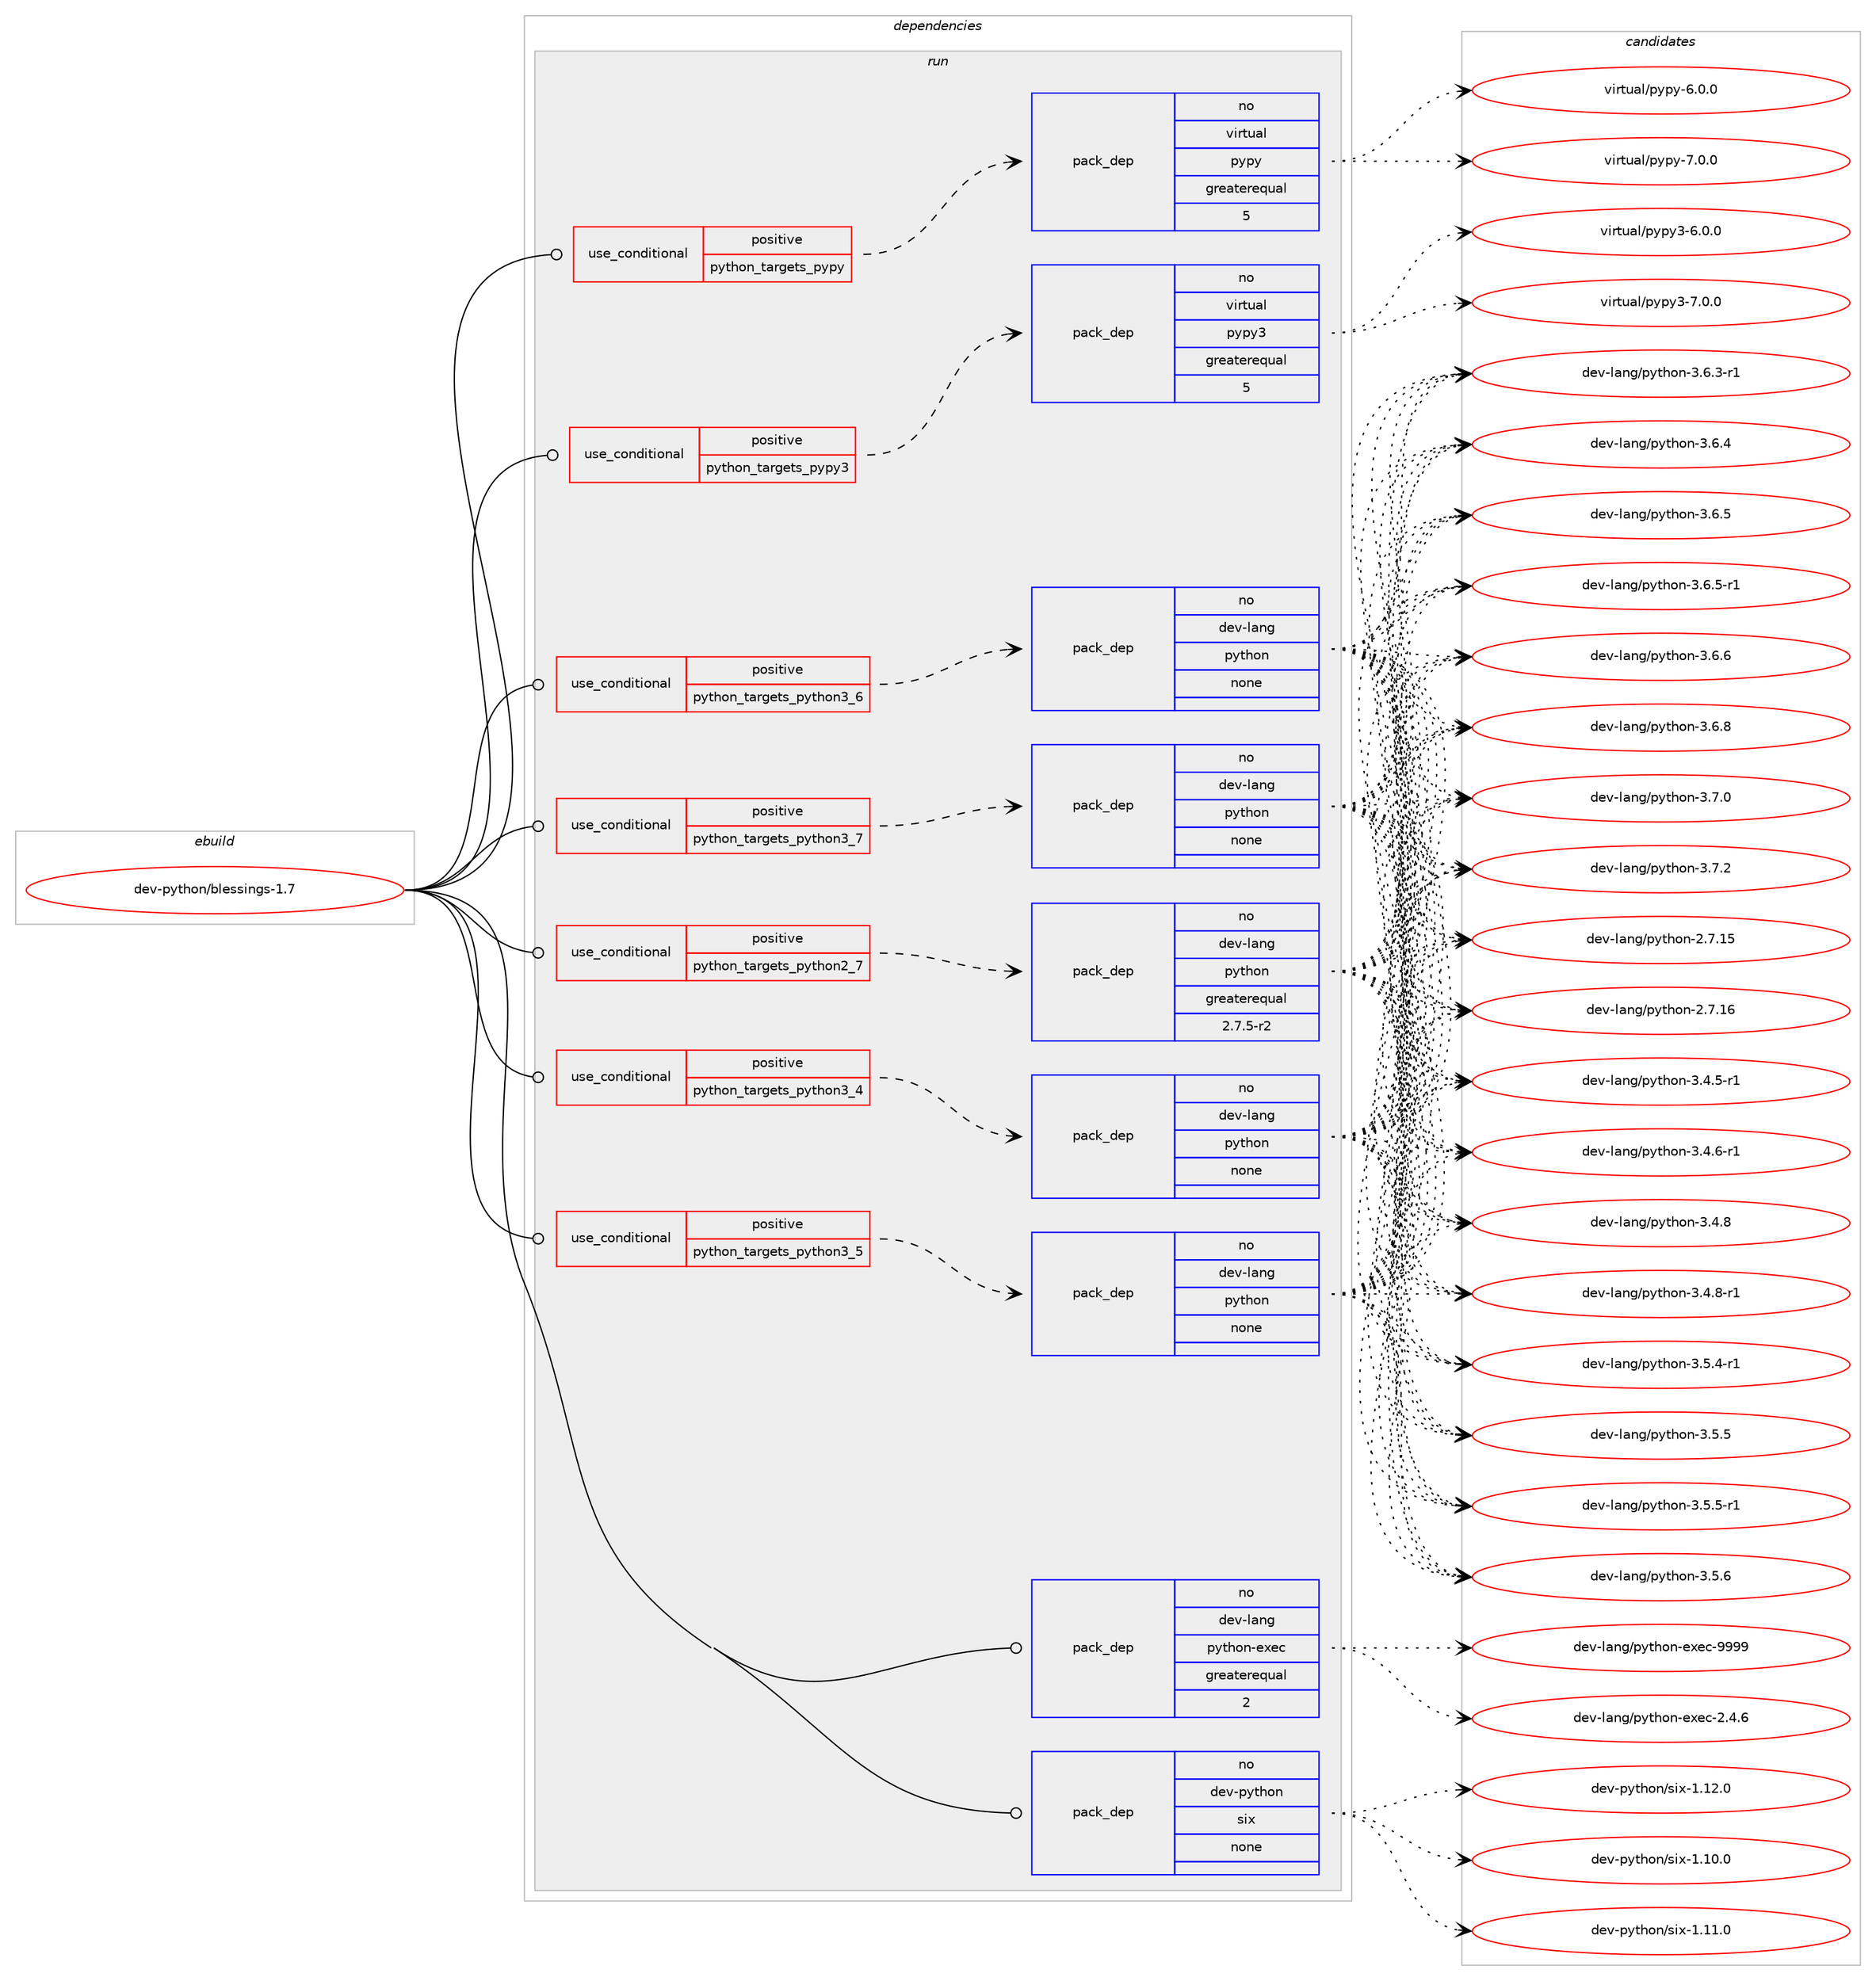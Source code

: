 digraph prolog {

# *************
# Graph options
# *************

newrank=true;
concentrate=true;
compound=true;
graph [rankdir=LR,fontname=Helvetica,fontsize=10,ranksep=1.5];#, ranksep=2.5, nodesep=0.2];
edge  [arrowhead=vee];
node  [fontname=Helvetica,fontsize=10];

# **********
# The ebuild
# **********

subgraph cluster_leftcol {
color=gray;
rank=same;
label=<<i>ebuild</i>>;
id [label="dev-python/blessings-1.7", color=red, width=4, href="../dev-python/blessings-1.7.svg"];
}

# ****************
# The dependencies
# ****************

subgraph cluster_midcol {
color=gray;
label=<<i>dependencies</i>>;
subgraph cluster_compile {
fillcolor="#eeeeee";
style=filled;
label=<<i>compile</i>>;
}
subgraph cluster_compileandrun {
fillcolor="#eeeeee";
style=filled;
label=<<i>compile and run</i>>;
}
subgraph cluster_run {
fillcolor="#eeeeee";
style=filled;
label=<<i>run</i>>;
subgraph cond371733 {
dependency1401350 [label=<<TABLE BORDER="0" CELLBORDER="1" CELLSPACING="0" CELLPADDING="4"><TR><TD ROWSPAN="3" CELLPADDING="10">use_conditional</TD></TR><TR><TD>positive</TD></TR><TR><TD>python_targets_pypy</TD></TR></TABLE>>, shape=none, color=red];
subgraph pack1006389 {
dependency1401351 [label=<<TABLE BORDER="0" CELLBORDER="1" CELLSPACING="0" CELLPADDING="4" WIDTH="220"><TR><TD ROWSPAN="6" CELLPADDING="30">pack_dep</TD></TR><TR><TD WIDTH="110">no</TD></TR><TR><TD>virtual</TD></TR><TR><TD>pypy</TD></TR><TR><TD>greaterequal</TD></TR><TR><TD>5</TD></TR></TABLE>>, shape=none, color=blue];
}
dependency1401350:e -> dependency1401351:w [weight=20,style="dashed",arrowhead="vee"];
}
id:e -> dependency1401350:w [weight=20,style="solid",arrowhead="odot"];
subgraph cond371734 {
dependency1401352 [label=<<TABLE BORDER="0" CELLBORDER="1" CELLSPACING="0" CELLPADDING="4"><TR><TD ROWSPAN="3" CELLPADDING="10">use_conditional</TD></TR><TR><TD>positive</TD></TR><TR><TD>python_targets_pypy3</TD></TR></TABLE>>, shape=none, color=red];
subgraph pack1006390 {
dependency1401353 [label=<<TABLE BORDER="0" CELLBORDER="1" CELLSPACING="0" CELLPADDING="4" WIDTH="220"><TR><TD ROWSPAN="6" CELLPADDING="30">pack_dep</TD></TR><TR><TD WIDTH="110">no</TD></TR><TR><TD>virtual</TD></TR><TR><TD>pypy3</TD></TR><TR><TD>greaterequal</TD></TR><TR><TD>5</TD></TR></TABLE>>, shape=none, color=blue];
}
dependency1401352:e -> dependency1401353:w [weight=20,style="dashed",arrowhead="vee"];
}
id:e -> dependency1401352:w [weight=20,style="solid",arrowhead="odot"];
subgraph cond371735 {
dependency1401354 [label=<<TABLE BORDER="0" CELLBORDER="1" CELLSPACING="0" CELLPADDING="4"><TR><TD ROWSPAN="3" CELLPADDING="10">use_conditional</TD></TR><TR><TD>positive</TD></TR><TR><TD>python_targets_python2_7</TD></TR></TABLE>>, shape=none, color=red];
subgraph pack1006391 {
dependency1401355 [label=<<TABLE BORDER="0" CELLBORDER="1" CELLSPACING="0" CELLPADDING="4" WIDTH="220"><TR><TD ROWSPAN="6" CELLPADDING="30">pack_dep</TD></TR><TR><TD WIDTH="110">no</TD></TR><TR><TD>dev-lang</TD></TR><TR><TD>python</TD></TR><TR><TD>greaterequal</TD></TR><TR><TD>2.7.5-r2</TD></TR></TABLE>>, shape=none, color=blue];
}
dependency1401354:e -> dependency1401355:w [weight=20,style="dashed",arrowhead="vee"];
}
id:e -> dependency1401354:w [weight=20,style="solid",arrowhead="odot"];
subgraph cond371736 {
dependency1401356 [label=<<TABLE BORDER="0" CELLBORDER="1" CELLSPACING="0" CELLPADDING="4"><TR><TD ROWSPAN="3" CELLPADDING="10">use_conditional</TD></TR><TR><TD>positive</TD></TR><TR><TD>python_targets_python3_4</TD></TR></TABLE>>, shape=none, color=red];
subgraph pack1006392 {
dependency1401357 [label=<<TABLE BORDER="0" CELLBORDER="1" CELLSPACING="0" CELLPADDING="4" WIDTH="220"><TR><TD ROWSPAN="6" CELLPADDING="30">pack_dep</TD></TR><TR><TD WIDTH="110">no</TD></TR><TR><TD>dev-lang</TD></TR><TR><TD>python</TD></TR><TR><TD>none</TD></TR><TR><TD></TD></TR></TABLE>>, shape=none, color=blue];
}
dependency1401356:e -> dependency1401357:w [weight=20,style="dashed",arrowhead="vee"];
}
id:e -> dependency1401356:w [weight=20,style="solid",arrowhead="odot"];
subgraph cond371737 {
dependency1401358 [label=<<TABLE BORDER="0" CELLBORDER="1" CELLSPACING="0" CELLPADDING="4"><TR><TD ROWSPAN="3" CELLPADDING="10">use_conditional</TD></TR><TR><TD>positive</TD></TR><TR><TD>python_targets_python3_5</TD></TR></TABLE>>, shape=none, color=red];
subgraph pack1006393 {
dependency1401359 [label=<<TABLE BORDER="0" CELLBORDER="1" CELLSPACING="0" CELLPADDING="4" WIDTH="220"><TR><TD ROWSPAN="6" CELLPADDING="30">pack_dep</TD></TR><TR><TD WIDTH="110">no</TD></TR><TR><TD>dev-lang</TD></TR><TR><TD>python</TD></TR><TR><TD>none</TD></TR><TR><TD></TD></TR></TABLE>>, shape=none, color=blue];
}
dependency1401358:e -> dependency1401359:w [weight=20,style="dashed",arrowhead="vee"];
}
id:e -> dependency1401358:w [weight=20,style="solid",arrowhead="odot"];
subgraph cond371738 {
dependency1401360 [label=<<TABLE BORDER="0" CELLBORDER="1" CELLSPACING="0" CELLPADDING="4"><TR><TD ROWSPAN="3" CELLPADDING="10">use_conditional</TD></TR><TR><TD>positive</TD></TR><TR><TD>python_targets_python3_6</TD></TR></TABLE>>, shape=none, color=red];
subgraph pack1006394 {
dependency1401361 [label=<<TABLE BORDER="0" CELLBORDER="1" CELLSPACING="0" CELLPADDING="4" WIDTH="220"><TR><TD ROWSPAN="6" CELLPADDING="30">pack_dep</TD></TR><TR><TD WIDTH="110">no</TD></TR><TR><TD>dev-lang</TD></TR><TR><TD>python</TD></TR><TR><TD>none</TD></TR><TR><TD></TD></TR></TABLE>>, shape=none, color=blue];
}
dependency1401360:e -> dependency1401361:w [weight=20,style="dashed",arrowhead="vee"];
}
id:e -> dependency1401360:w [weight=20,style="solid",arrowhead="odot"];
subgraph cond371739 {
dependency1401362 [label=<<TABLE BORDER="0" CELLBORDER="1" CELLSPACING="0" CELLPADDING="4"><TR><TD ROWSPAN="3" CELLPADDING="10">use_conditional</TD></TR><TR><TD>positive</TD></TR><TR><TD>python_targets_python3_7</TD></TR></TABLE>>, shape=none, color=red];
subgraph pack1006395 {
dependency1401363 [label=<<TABLE BORDER="0" CELLBORDER="1" CELLSPACING="0" CELLPADDING="4" WIDTH="220"><TR><TD ROWSPAN="6" CELLPADDING="30">pack_dep</TD></TR><TR><TD WIDTH="110">no</TD></TR><TR><TD>dev-lang</TD></TR><TR><TD>python</TD></TR><TR><TD>none</TD></TR><TR><TD></TD></TR></TABLE>>, shape=none, color=blue];
}
dependency1401362:e -> dependency1401363:w [weight=20,style="dashed",arrowhead="vee"];
}
id:e -> dependency1401362:w [weight=20,style="solid",arrowhead="odot"];
subgraph pack1006396 {
dependency1401364 [label=<<TABLE BORDER="0" CELLBORDER="1" CELLSPACING="0" CELLPADDING="4" WIDTH="220"><TR><TD ROWSPAN="6" CELLPADDING="30">pack_dep</TD></TR><TR><TD WIDTH="110">no</TD></TR><TR><TD>dev-lang</TD></TR><TR><TD>python-exec</TD></TR><TR><TD>greaterequal</TD></TR><TR><TD>2</TD></TR></TABLE>>, shape=none, color=blue];
}
id:e -> dependency1401364:w [weight=20,style="solid",arrowhead="odot"];
subgraph pack1006397 {
dependency1401365 [label=<<TABLE BORDER="0" CELLBORDER="1" CELLSPACING="0" CELLPADDING="4" WIDTH="220"><TR><TD ROWSPAN="6" CELLPADDING="30">pack_dep</TD></TR><TR><TD WIDTH="110">no</TD></TR><TR><TD>dev-python</TD></TR><TR><TD>six</TD></TR><TR><TD>none</TD></TR><TR><TD></TD></TR></TABLE>>, shape=none, color=blue];
}
id:e -> dependency1401365:w [weight=20,style="solid",arrowhead="odot"];
}
}

# **************
# The candidates
# **************

subgraph cluster_choices {
rank=same;
color=gray;
label=<<i>candidates</i>>;

subgraph choice1006389 {
color=black;
nodesep=1;
choice1181051141161179710847112121112121455446484648 [label="virtual/pypy-6.0.0", color=red, width=4,href="../virtual/pypy-6.0.0.svg"];
choice1181051141161179710847112121112121455546484648 [label="virtual/pypy-7.0.0", color=red, width=4,href="../virtual/pypy-7.0.0.svg"];
dependency1401351:e -> choice1181051141161179710847112121112121455446484648:w [style=dotted,weight="100"];
dependency1401351:e -> choice1181051141161179710847112121112121455546484648:w [style=dotted,weight="100"];
}
subgraph choice1006390 {
color=black;
nodesep=1;
choice118105114116117971084711212111212151455446484648 [label="virtual/pypy3-6.0.0", color=red, width=4,href="../virtual/pypy3-6.0.0.svg"];
choice118105114116117971084711212111212151455546484648 [label="virtual/pypy3-7.0.0", color=red, width=4,href="../virtual/pypy3-7.0.0.svg"];
dependency1401353:e -> choice118105114116117971084711212111212151455446484648:w [style=dotted,weight="100"];
dependency1401353:e -> choice118105114116117971084711212111212151455546484648:w [style=dotted,weight="100"];
}
subgraph choice1006391 {
color=black;
nodesep=1;
choice10010111845108971101034711212111610411111045504655464953 [label="dev-lang/python-2.7.15", color=red, width=4,href="../dev-lang/python-2.7.15.svg"];
choice10010111845108971101034711212111610411111045504655464954 [label="dev-lang/python-2.7.16", color=red, width=4,href="../dev-lang/python-2.7.16.svg"];
choice1001011184510897110103471121211161041111104551465246534511449 [label="dev-lang/python-3.4.5-r1", color=red, width=4,href="../dev-lang/python-3.4.5-r1.svg"];
choice1001011184510897110103471121211161041111104551465246544511449 [label="dev-lang/python-3.4.6-r1", color=red, width=4,href="../dev-lang/python-3.4.6-r1.svg"];
choice100101118451089711010347112121116104111110455146524656 [label="dev-lang/python-3.4.8", color=red, width=4,href="../dev-lang/python-3.4.8.svg"];
choice1001011184510897110103471121211161041111104551465246564511449 [label="dev-lang/python-3.4.8-r1", color=red, width=4,href="../dev-lang/python-3.4.8-r1.svg"];
choice1001011184510897110103471121211161041111104551465346524511449 [label="dev-lang/python-3.5.4-r1", color=red, width=4,href="../dev-lang/python-3.5.4-r1.svg"];
choice100101118451089711010347112121116104111110455146534653 [label="dev-lang/python-3.5.5", color=red, width=4,href="../dev-lang/python-3.5.5.svg"];
choice1001011184510897110103471121211161041111104551465346534511449 [label="dev-lang/python-3.5.5-r1", color=red, width=4,href="../dev-lang/python-3.5.5-r1.svg"];
choice100101118451089711010347112121116104111110455146534654 [label="dev-lang/python-3.5.6", color=red, width=4,href="../dev-lang/python-3.5.6.svg"];
choice1001011184510897110103471121211161041111104551465446514511449 [label="dev-lang/python-3.6.3-r1", color=red, width=4,href="../dev-lang/python-3.6.3-r1.svg"];
choice100101118451089711010347112121116104111110455146544652 [label="dev-lang/python-3.6.4", color=red, width=4,href="../dev-lang/python-3.6.4.svg"];
choice100101118451089711010347112121116104111110455146544653 [label="dev-lang/python-3.6.5", color=red, width=4,href="../dev-lang/python-3.6.5.svg"];
choice1001011184510897110103471121211161041111104551465446534511449 [label="dev-lang/python-3.6.5-r1", color=red, width=4,href="../dev-lang/python-3.6.5-r1.svg"];
choice100101118451089711010347112121116104111110455146544654 [label="dev-lang/python-3.6.6", color=red, width=4,href="../dev-lang/python-3.6.6.svg"];
choice100101118451089711010347112121116104111110455146544656 [label="dev-lang/python-3.6.8", color=red, width=4,href="../dev-lang/python-3.6.8.svg"];
choice100101118451089711010347112121116104111110455146554648 [label="dev-lang/python-3.7.0", color=red, width=4,href="../dev-lang/python-3.7.0.svg"];
choice100101118451089711010347112121116104111110455146554650 [label="dev-lang/python-3.7.2", color=red, width=4,href="../dev-lang/python-3.7.2.svg"];
dependency1401355:e -> choice10010111845108971101034711212111610411111045504655464953:w [style=dotted,weight="100"];
dependency1401355:e -> choice10010111845108971101034711212111610411111045504655464954:w [style=dotted,weight="100"];
dependency1401355:e -> choice1001011184510897110103471121211161041111104551465246534511449:w [style=dotted,weight="100"];
dependency1401355:e -> choice1001011184510897110103471121211161041111104551465246544511449:w [style=dotted,weight="100"];
dependency1401355:e -> choice100101118451089711010347112121116104111110455146524656:w [style=dotted,weight="100"];
dependency1401355:e -> choice1001011184510897110103471121211161041111104551465246564511449:w [style=dotted,weight="100"];
dependency1401355:e -> choice1001011184510897110103471121211161041111104551465346524511449:w [style=dotted,weight="100"];
dependency1401355:e -> choice100101118451089711010347112121116104111110455146534653:w [style=dotted,weight="100"];
dependency1401355:e -> choice1001011184510897110103471121211161041111104551465346534511449:w [style=dotted,weight="100"];
dependency1401355:e -> choice100101118451089711010347112121116104111110455146534654:w [style=dotted,weight="100"];
dependency1401355:e -> choice1001011184510897110103471121211161041111104551465446514511449:w [style=dotted,weight="100"];
dependency1401355:e -> choice100101118451089711010347112121116104111110455146544652:w [style=dotted,weight="100"];
dependency1401355:e -> choice100101118451089711010347112121116104111110455146544653:w [style=dotted,weight="100"];
dependency1401355:e -> choice1001011184510897110103471121211161041111104551465446534511449:w [style=dotted,weight="100"];
dependency1401355:e -> choice100101118451089711010347112121116104111110455146544654:w [style=dotted,weight="100"];
dependency1401355:e -> choice100101118451089711010347112121116104111110455146544656:w [style=dotted,weight="100"];
dependency1401355:e -> choice100101118451089711010347112121116104111110455146554648:w [style=dotted,weight="100"];
dependency1401355:e -> choice100101118451089711010347112121116104111110455146554650:w [style=dotted,weight="100"];
}
subgraph choice1006392 {
color=black;
nodesep=1;
choice10010111845108971101034711212111610411111045504655464953 [label="dev-lang/python-2.7.15", color=red, width=4,href="../dev-lang/python-2.7.15.svg"];
choice10010111845108971101034711212111610411111045504655464954 [label="dev-lang/python-2.7.16", color=red, width=4,href="../dev-lang/python-2.7.16.svg"];
choice1001011184510897110103471121211161041111104551465246534511449 [label="dev-lang/python-3.4.5-r1", color=red, width=4,href="../dev-lang/python-3.4.5-r1.svg"];
choice1001011184510897110103471121211161041111104551465246544511449 [label="dev-lang/python-3.4.6-r1", color=red, width=4,href="../dev-lang/python-3.4.6-r1.svg"];
choice100101118451089711010347112121116104111110455146524656 [label="dev-lang/python-3.4.8", color=red, width=4,href="../dev-lang/python-3.4.8.svg"];
choice1001011184510897110103471121211161041111104551465246564511449 [label="dev-lang/python-3.4.8-r1", color=red, width=4,href="../dev-lang/python-3.4.8-r1.svg"];
choice1001011184510897110103471121211161041111104551465346524511449 [label="dev-lang/python-3.5.4-r1", color=red, width=4,href="../dev-lang/python-3.5.4-r1.svg"];
choice100101118451089711010347112121116104111110455146534653 [label="dev-lang/python-3.5.5", color=red, width=4,href="../dev-lang/python-3.5.5.svg"];
choice1001011184510897110103471121211161041111104551465346534511449 [label="dev-lang/python-3.5.5-r1", color=red, width=4,href="../dev-lang/python-3.5.5-r1.svg"];
choice100101118451089711010347112121116104111110455146534654 [label="dev-lang/python-3.5.6", color=red, width=4,href="../dev-lang/python-3.5.6.svg"];
choice1001011184510897110103471121211161041111104551465446514511449 [label="dev-lang/python-3.6.3-r1", color=red, width=4,href="../dev-lang/python-3.6.3-r1.svg"];
choice100101118451089711010347112121116104111110455146544652 [label="dev-lang/python-3.6.4", color=red, width=4,href="../dev-lang/python-3.6.4.svg"];
choice100101118451089711010347112121116104111110455146544653 [label="dev-lang/python-3.6.5", color=red, width=4,href="../dev-lang/python-3.6.5.svg"];
choice1001011184510897110103471121211161041111104551465446534511449 [label="dev-lang/python-3.6.5-r1", color=red, width=4,href="../dev-lang/python-3.6.5-r1.svg"];
choice100101118451089711010347112121116104111110455146544654 [label="dev-lang/python-3.6.6", color=red, width=4,href="../dev-lang/python-3.6.6.svg"];
choice100101118451089711010347112121116104111110455146544656 [label="dev-lang/python-3.6.8", color=red, width=4,href="../dev-lang/python-3.6.8.svg"];
choice100101118451089711010347112121116104111110455146554648 [label="dev-lang/python-3.7.0", color=red, width=4,href="../dev-lang/python-3.7.0.svg"];
choice100101118451089711010347112121116104111110455146554650 [label="dev-lang/python-3.7.2", color=red, width=4,href="../dev-lang/python-3.7.2.svg"];
dependency1401357:e -> choice10010111845108971101034711212111610411111045504655464953:w [style=dotted,weight="100"];
dependency1401357:e -> choice10010111845108971101034711212111610411111045504655464954:w [style=dotted,weight="100"];
dependency1401357:e -> choice1001011184510897110103471121211161041111104551465246534511449:w [style=dotted,weight="100"];
dependency1401357:e -> choice1001011184510897110103471121211161041111104551465246544511449:w [style=dotted,weight="100"];
dependency1401357:e -> choice100101118451089711010347112121116104111110455146524656:w [style=dotted,weight="100"];
dependency1401357:e -> choice1001011184510897110103471121211161041111104551465246564511449:w [style=dotted,weight="100"];
dependency1401357:e -> choice1001011184510897110103471121211161041111104551465346524511449:w [style=dotted,weight="100"];
dependency1401357:e -> choice100101118451089711010347112121116104111110455146534653:w [style=dotted,weight="100"];
dependency1401357:e -> choice1001011184510897110103471121211161041111104551465346534511449:w [style=dotted,weight="100"];
dependency1401357:e -> choice100101118451089711010347112121116104111110455146534654:w [style=dotted,weight="100"];
dependency1401357:e -> choice1001011184510897110103471121211161041111104551465446514511449:w [style=dotted,weight="100"];
dependency1401357:e -> choice100101118451089711010347112121116104111110455146544652:w [style=dotted,weight="100"];
dependency1401357:e -> choice100101118451089711010347112121116104111110455146544653:w [style=dotted,weight="100"];
dependency1401357:e -> choice1001011184510897110103471121211161041111104551465446534511449:w [style=dotted,weight="100"];
dependency1401357:e -> choice100101118451089711010347112121116104111110455146544654:w [style=dotted,weight="100"];
dependency1401357:e -> choice100101118451089711010347112121116104111110455146544656:w [style=dotted,weight="100"];
dependency1401357:e -> choice100101118451089711010347112121116104111110455146554648:w [style=dotted,weight="100"];
dependency1401357:e -> choice100101118451089711010347112121116104111110455146554650:w [style=dotted,weight="100"];
}
subgraph choice1006393 {
color=black;
nodesep=1;
choice10010111845108971101034711212111610411111045504655464953 [label="dev-lang/python-2.7.15", color=red, width=4,href="../dev-lang/python-2.7.15.svg"];
choice10010111845108971101034711212111610411111045504655464954 [label="dev-lang/python-2.7.16", color=red, width=4,href="../dev-lang/python-2.7.16.svg"];
choice1001011184510897110103471121211161041111104551465246534511449 [label="dev-lang/python-3.4.5-r1", color=red, width=4,href="../dev-lang/python-3.4.5-r1.svg"];
choice1001011184510897110103471121211161041111104551465246544511449 [label="dev-lang/python-3.4.6-r1", color=red, width=4,href="../dev-lang/python-3.4.6-r1.svg"];
choice100101118451089711010347112121116104111110455146524656 [label="dev-lang/python-3.4.8", color=red, width=4,href="../dev-lang/python-3.4.8.svg"];
choice1001011184510897110103471121211161041111104551465246564511449 [label="dev-lang/python-3.4.8-r1", color=red, width=4,href="../dev-lang/python-3.4.8-r1.svg"];
choice1001011184510897110103471121211161041111104551465346524511449 [label="dev-lang/python-3.5.4-r1", color=red, width=4,href="../dev-lang/python-3.5.4-r1.svg"];
choice100101118451089711010347112121116104111110455146534653 [label="dev-lang/python-3.5.5", color=red, width=4,href="../dev-lang/python-3.5.5.svg"];
choice1001011184510897110103471121211161041111104551465346534511449 [label="dev-lang/python-3.5.5-r1", color=red, width=4,href="../dev-lang/python-3.5.5-r1.svg"];
choice100101118451089711010347112121116104111110455146534654 [label="dev-lang/python-3.5.6", color=red, width=4,href="../dev-lang/python-3.5.6.svg"];
choice1001011184510897110103471121211161041111104551465446514511449 [label="dev-lang/python-3.6.3-r1", color=red, width=4,href="../dev-lang/python-3.6.3-r1.svg"];
choice100101118451089711010347112121116104111110455146544652 [label="dev-lang/python-3.6.4", color=red, width=4,href="../dev-lang/python-3.6.4.svg"];
choice100101118451089711010347112121116104111110455146544653 [label="dev-lang/python-3.6.5", color=red, width=4,href="../dev-lang/python-3.6.5.svg"];
choice1001011184510897110103471121211161041111104551465446534511449 [label="dev-lang/python-3.6.5-r1", color=red, width=4,href="../dev-lang/python-3.6.5-r1.svg"];
choice100101118451089711010347112121116104111110455146544654 [label="dev-lang/python-3.6.6", color=red, width=4,href="../dev-lang/python-3.6.6.svg"];
choice100101118451089711010347112121116104111110455146544656 [label="dev-lang/python-3.6.8", color=red, width=4,href="../dev-lang/python-3.6.8.svg"];
choice100101118451089711010347112121116104111110455146554648 [label="dev-lang/python-3.7.0", color=red, width=4,href="../dev-lang/python-3.7.0.svg"];
choice100101118451089711010347112121116104111110455146554650 [label="dev-lang/python-3.7.2", color=red, width=4,href="../dev-lang/python-3.7.2.svg"];
dependency1401359:e -> choice10010111845108971101034711212111610411111045504655464953:w [style=dotted,weight="100"];
dependency1401359:e -> choice10010111845108971101034711212111610411111045504655464954:w [style=dotted,weight="100"];
dependency1401359:e -> choice1001011184510897110103471121211161041111104551465246534511449:w [style=dotted,weight="100"];
dependency1401359:e -> choice1001011184510897110103471121211161041111104551465246544511449:w [style=dotted,weight="100"];
dependency1401359:e -> choice100101118451089711010347112121116104111110455146524656:w [style=dotted,weight="100"];
dependency1401359:e -> choice1001011184510897110103471121211161041111104551465246564511449:w [style=dotted,weight="100"];
dependency1401359:e -> choice1001011184510897110103471121211161041111104551465346524511449:w [style=dotted,weight="100"];
dependency1401359:e -> choice100101118451089711010347112121116104111110455146534653:w [style=dotted,weight="100"];
dependency1401359:e -> choice1001011184510897110103471121211161041111104551465346534511449:w [style=dotted,weight="100"];
dependency1401359:e -> choice100101118451089711010347112121116104111110455146534654:w [style=dotted,weight="100"];
dependency1401359:e -> choice1001011184510897110103471121211161041111104551465446514511449:w [style=dotted,weight="100"];
dependency1401359:e -> choice100101118451089711010347112121116104111110455146544652:w [style=dotted,weight="100"];
dependency1401359:e -> choice100101118451089711010347112121116104111110455146544653:w [style=dotted,weight="100"];
dependency1401359:e -> choice1001011184510897110103471121211161041111104551465446534511449:w [style=dotted,weight="100"];
dependency1401359:e -> choice100101118451089711010347112121116104111110455146544654:w [style=dotted,weight="100"];
dependency1401359:e -> choice100101118451089711010347112121116104111110455146544656:w [style=dotted,weight="100"];
dependency1401359:e -> choice100101118451089711010347112121116104111110455146554648:w [style=dotted,weight="100"];
dependency1401359:e -> choice100101118451089711010347112121116104111110455146554650:w [style=dotted,weight="100"];
}
subgraph choice1006394 {
color=black;
nodesep=1;
choice10010111845108971101034711212111610411111045504655464953 [label="dev-lang/python-2.7.15", color=red, width=4,href="../dev-lang/python-2.7.15.svg"];
choice10010111845108971101034711212111610411111045504655464954 [label="dev-lang/python-2.7.16", color=red, width=4,href="../dev-lang/python-2.7.16.svg"];
choice1001011184510897110103471121211161041111104551465246534511449 [label="dev-lang/python-3.4.5-r1", color=red, width=4,href="../dev-lang/python-3.4.5-r1.svg"];
choice1001011184510897110103471121211161041111104551465246544511449 [label="dev-lang/python-3.4.6-r1", color=red, width=4,href="../dev-lang/python-3.4.6-r1.svg"];
choice100101118451089711010347112121116104111110455146524656 [label="dev-lang/python-3.4.8", color=red, width=4,href="../dev-lang/python-3.4.8.svg"];
choice1001011184510897110103471121211161041111104551465246564511449 [label="dev-lang/python-3.4.8-r1", color=red, width=4,href="../dev-lang/python-3.4.8-r1.svg"];
choice1001011184510897110103471121211161041111104551465346524511449 [label="dev-lang/python-3.5.4-r1", color=red, width=4,href="../dev-lang/python-3.5.4-r1.svg"];
choice100101118451089711010347112121116104111110455146534653 [label="dev-lang/python-3.5.5", color=red, width=4,href="../dev-lang/python-3.5.5.svg"];
choice1001011184510897110103471121211161041111104551465346534511449 [label="dev-lang/python-3.5.5-r1", color=red, width=4,href="../dev-lang/python-3.5.5-r1.svg"];
choice100101118451089711010347112121116104111110455146534654 [label="dev-lang/python-3.5.6", color=red, width=4,href="../dev-lang/python-3.5.6.svg"];
choice1001011184510897110103471121211161041111104551465446514511449 [label="dev-lang/python-3.6.3-r1", color=red, width=4,href="../dev-lang/python-3.6.3-r1.svg"];
choice100101118451089711010347112121116104111110455146544652 [label="dev-lang/python-3.6.4", color=red, width=4,href="../dev-lang/python-3.6.4.svg"];
choice100101118451089711010347112121116104111110455146544653 [label="dev-lang/python-3.6.5", color=red, width=4,href="../dev-lang/python-3.6.5.svg"];
choice1001011184510897110103471121211161041111104551465446534511449 [label="dev-lang/python-3.6.5-r1", color=red, width=4,href="../dev-lang/python-3.6.5-r1.svg"];
choice100101118451089711010347112121116104111110455146544654 [label="dev-lang/python-3.6.6", color=red, width=4,href="../dev-lang/python-3.6.6.svg"];
choice100101118451089711010347112121116104111110455146544656 [label="dev-lang/python-3.6.8", color=red, width=4,href="../dev-lang/python-3.6.8.svg"];
choice100101118451089711010347112121116104111110455146554648 [label="dev-lang/python-3.7.0", color=red, width=4,href="../dev-lang/python-3.7.0.svg"];
choice100101118451089711010347112121116104111110455146554650 [label="dev-lang/python-3.7.2", color=red, width=4,href="../dev-lang/python-3.7.2.svg"];
dependency1401361:e -> choice10010111845108971101034711212111610411111045504655464953:w [style=dotted,weight="100"];
dependency1401361:e -> choice10010111845108971101034711212111610411111045504655464954:w [style=dotted,weight="100"];
dependency1401361:e -> choice1001011184510897110103471121211161041111104551465246534511449:w [style=dotted,weight="100"];
dependency1401361:e -> choice1001011184510897110103471121211161041111104551465246544511449:w [style=dotted,weight="100"];
dependency1401361:e -> choice100101118451089711010347112121116104111110455146524656:w [style=dotted,weight="100"];
dependency1401361:e -> choice1001011184510897110103471121211161041111104551465246564511449:w [style=dotted,weight="100"];
dependency1401361:e -> choice1001011184510897110103471121211161041111104551465346524511449:w [style=dotted,weight="100"];
dependency1401361:e -> choice100101118451089711010347112121116104111110455146534653:w [style=dotted,weight="100"];
dependency1401361:e -> choice1001011184510897110103471121211161041111104551465346534511449:w [style=dotted,weight="100"];
dependency1401361:e -> choice100101118451089711010347112121116104111110455146534654:w [style=dotted,weight="100"];
dependency1401361:e -> choice1001011184510897110103471121211161041111104551465446514511449:w [style=dotted,weight="100"];
dependency1401361:e -> choice100101118451089711010347112121116104111110455146544652:w [style=dotted,weight="100"];
dependency1401361:e -> choice100101118451089711010347112121116104111110455146544653:w [style=dotted,weight="100"];
dependency1401361:e -> choice1001011184510897110103471121211161041111104551465446534511449:w [style=dotted,weight="100"];
dependency1401361:e -> choice100101118451089711010347112121116104111110455146544654:w [style=dotted,weight="100"];
dependency1401361:e -> choice100101118451089711010347112121116104111110455146544656:w [style=dotted,weight="100"];
dependency1401361:e -> choice100101118451089711010347112121116104111110455146554648:w [style=dotted,weight="100"];
dependency1401361:e -> choice100101118451089711010347112121116104111110455146554650:w [style=dotted,weight="100"];
}
subgraph choice1006395 {
color=black;
nodesep=1;
choice10010111845108971101034711212111610411111045504655464953 [label="dev-lang/python-2.7.15", color=red, width=4,href="../dev-lang/python-2.7.15.svg"];
choice10010111845108971101034711212111610411111045504655464954 [label="dev-lang/python-2.7.16", color=red, width=4,href="../dev-lang/python-2.7.16.svg"];
choice1001011184510897110103471121211161041111104551465246534511449 [label="dev-lang/python-3.4.5-r1", color=red, width=4,href="../dev-lang/python-3.4.5-r1.svg"];
choice1001011184510897110103471121211161041111104551465246544511449 [label="dev-lang/python-3.4.6-r1", color=red, width=4,href="../dev-lang/python-3.4.6-r1.svg"];
choice100101118451089711010347112121116104111110455146524656 [label="dev-lang/python-3.4.8", color=red, width=4,href="../dev-lang/python-3.4.8.svg"];
choice1001011184510897110103471121211161041111104551465246564511449 [label="dev-lang/python-3.4.8-r1", color=red, width=4,href="../dev-lang/python-3.4.8-r1.svg"];
choice1001011184510897110103471121211161041111104551465346524511449 [label="dev-lang/python-3.5.4-r1", color=red, width=4,href="../dev-lang/python-3.5.4-r1.svg"];
choice100101118451089711010347112121116104111110455146534653 [label="dev-lang/python-3.5.5", color=red, width=4,href="../dev-lang/python-3.5.5.svg"];
choice1001011184510897110103471121211161041111104551465346534511449 [label="dev-lang/python-3.5.5-r1", color=red, width=4,href="../dev-lang/python-3.5.5-r1.svg"];
choice100101118451089711010347112121116104111110455146534654 [label="dev-lang/python-3.5.6", color=red, width=4,href="../dev-lang/python-3.5.6.svg"];
choice1001011184510897110103471121211161041111104551465446514511449 [label="dev-lang/python-3.6.3-r1", color=red, width=4,href="../dev-lang/python-3.6.3-r1.svg"];
choice100101118451089711010347112121116104111110455146544652 [label="dev-lang/python-3.6.4", color=red, width=4,href="../dev-lang/python-3.6.4.svg"];
choice100101118451089711010347112121116104111110455146544653 [label="dev-lang/python-3.6.5", color=red, width=4,href="../dev-lang/python-3.6.5.svg"];
choice1001011184510897110103471121211161041111104551465446534511449 [label="dev-lang/python-3.6.5-r1", color=red, width=4,href="../dev-lang/python-3.6.5-r1.svg"];
choice100101118451089711010347112121116104111110455146544654 [label="dev-lang/python-3.6.6", color=red, width=4,href="../dev-lang/python-3.6.6.svg"];
choice100101118451089711010347112121116104111110455146544656 [label="dev-lang/python-3.6.8", color=red, width=4,href="../dev-lang/python-3.6.8.svg"];
choice100101118451089711010347112121116104111110455146554648 [label="dev-lang/python-3.7.0", color=red, width=4,href="../dev-lang/python-3.7.0.svg"];
choice100101118451089711010347112121116104111110455146554650 [label="dev-lang/python-3.7.2", color=red, width=4,href="../dev-lang/python-3.7.2.svg"];
dependency1401363:e -> choice10010111845108971101034711212111610411111045504655464953:w [style=dotted,weight="100"];
dependency1401363:e -> choice10010111845108971101034711212111610411111045504655464954:w [style=dotted,weight="100"];
dependency1401363:e -> choice1001011184510897110103471121211161041111104551465246534511449:w [style=dotted,weight="100"];
dependency1401363:e -> choice1001011184510897110103471121211161041111104551465246544511449:w [style=dotted,weight="100"];
dependency1401363:e -> choice100101118451089711010347112121116104111110455146524656:w [style=dotted,weight="100"];
dependency1401363:e -> choice1001011184510897110103471121211161041111104551465246564511449:w [style=dotted,weight="100"];
dependency1401363:e -> choice1001011184510897110103471121211161041111104551465346524511449:w [style=dotted,weight="100"];
dependency1401363:e -> choice100101118451089711010347112121116104111110455146534653:w [style=dotted,weight="100"];
dependency1401363:e -> choice1001011184510897110103471121211161041111104551465346534511449:w [style=dotted,weight="100"];
dependency1401363:e -> choice100101118451089711010347112121116104111110455146534654:w [style=dotted,weight="100"];
dependency1401363:e -> choice1001011184510897110103471121211161041111104551465446514511449:w [style=dotted,weight="100"];
dependency1401363:e -> choice100101118451089711010347112121116104111110455146544652:w [style=dotted,weight="100"];
dependency1401363:e -> choice100101118451089711010347112121116104111110455146544653:w [style=dotted,weight="100"];
dependency1401363:e -> choice1001011184510897110103471121211161041111104551465446534511449:w [style=dotted,weight="100"];
dependency1401363:e -> choice100101118451089711010347112121116104111110455146544654:w [style=dotted,weight="100"];
dependency1401363:e -> choice100101118451089711010347112121116104111110455146544656:w [style=dotted,weight="100"];
dependency1401363:e -> choice100101118451089711010347112121116104111110455146554648:w [style=dotted,weight="100"];
dependency1401363:e -> choice100101118451089711010347112121116104111110455146554650:w [style=dotted,weight="100"];
}
subgraph choice1006396 {
color=black;
nodesep=1;
choice1001011184510897110103471121211161041111104510112010199455046524654 [label="dev-lang/python-exec-2.4.6", color=red, width=4,href="../dev-lang/python-exec-2.4.6.svg"];
choice10010111845108971101034711212111610411111045101120101994557575757 [label="dev-lang/python-exec-9999", color=red, width=4,href="../dev-lang/python-exec-9999.svg"];
dependency1401364:e -> choice1001011184510897110103471121211161041111104510112010199455046524654:w [style=dotted,weight="100"];
dependency1401364:e -> choice10010111845108971101034711212111610411111045101120101994557575757:w [style=dotted,weight="100"];
}
subgraph choice1006397 {
color=black;
nodesep=1;
choice100101118451121211161041111104711510512045494649484648 [label="dev-python/six-1.10.0", color=red, width=4,href="../dev-python/six-1.10.0.svg"];
choice100101118451121211161041111104711510512045494649494648 [label="dev-python/six-1.11.0", color=red, width=4,href="../dev-python/six-1.11.0.svg"];
choice100101118451121211161041111104711510512045494649504648 [label="dev-python/six-1.12.0", color=red, width=4,href="../dev-python/six-1.12.0.svg"];
dependency1401365:e -> choice100101118451121211161041111104711510512045494649484648:w [style=dotted,weight="100"];
dependency1401365:e -> choice100101118451121211161041111104711510512045494649494648:w [style=dotted,weight="100"];
dependency1401365:e -> choice100101118451121211161041111104711510512045494649504648:w [style=dotted,weight="100"];
}
}

}
